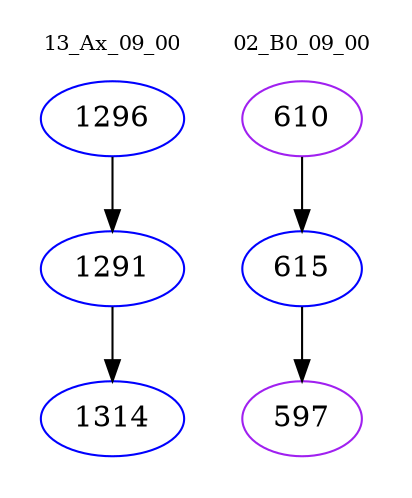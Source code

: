 digraph{
subgraph cluster_0 {
color = white
label = "13_Ax_09_00";
fontsize=10;
T0_1296 [label="1296", color="blue"]
T0_1296 -> T0_1291 [color="black"]
T0_1291 [label="1291", color="blue"]
T0_1291 -> T0_1314 [color="black"]
T0_1314 [label="1314", color="blue"]
}
subgraph cluster_1 {
color = white
label = "02_B0_09_00";
fontsize=10;
T1_610 [label="610", color="purple"]
T1_610 -> T1_615 [color="black"]
T1_615 [label="615", color="blue"]
T1_615 -> T1_597 [color="black"]
T1_597 [label="597", color="purple"]
}
}
